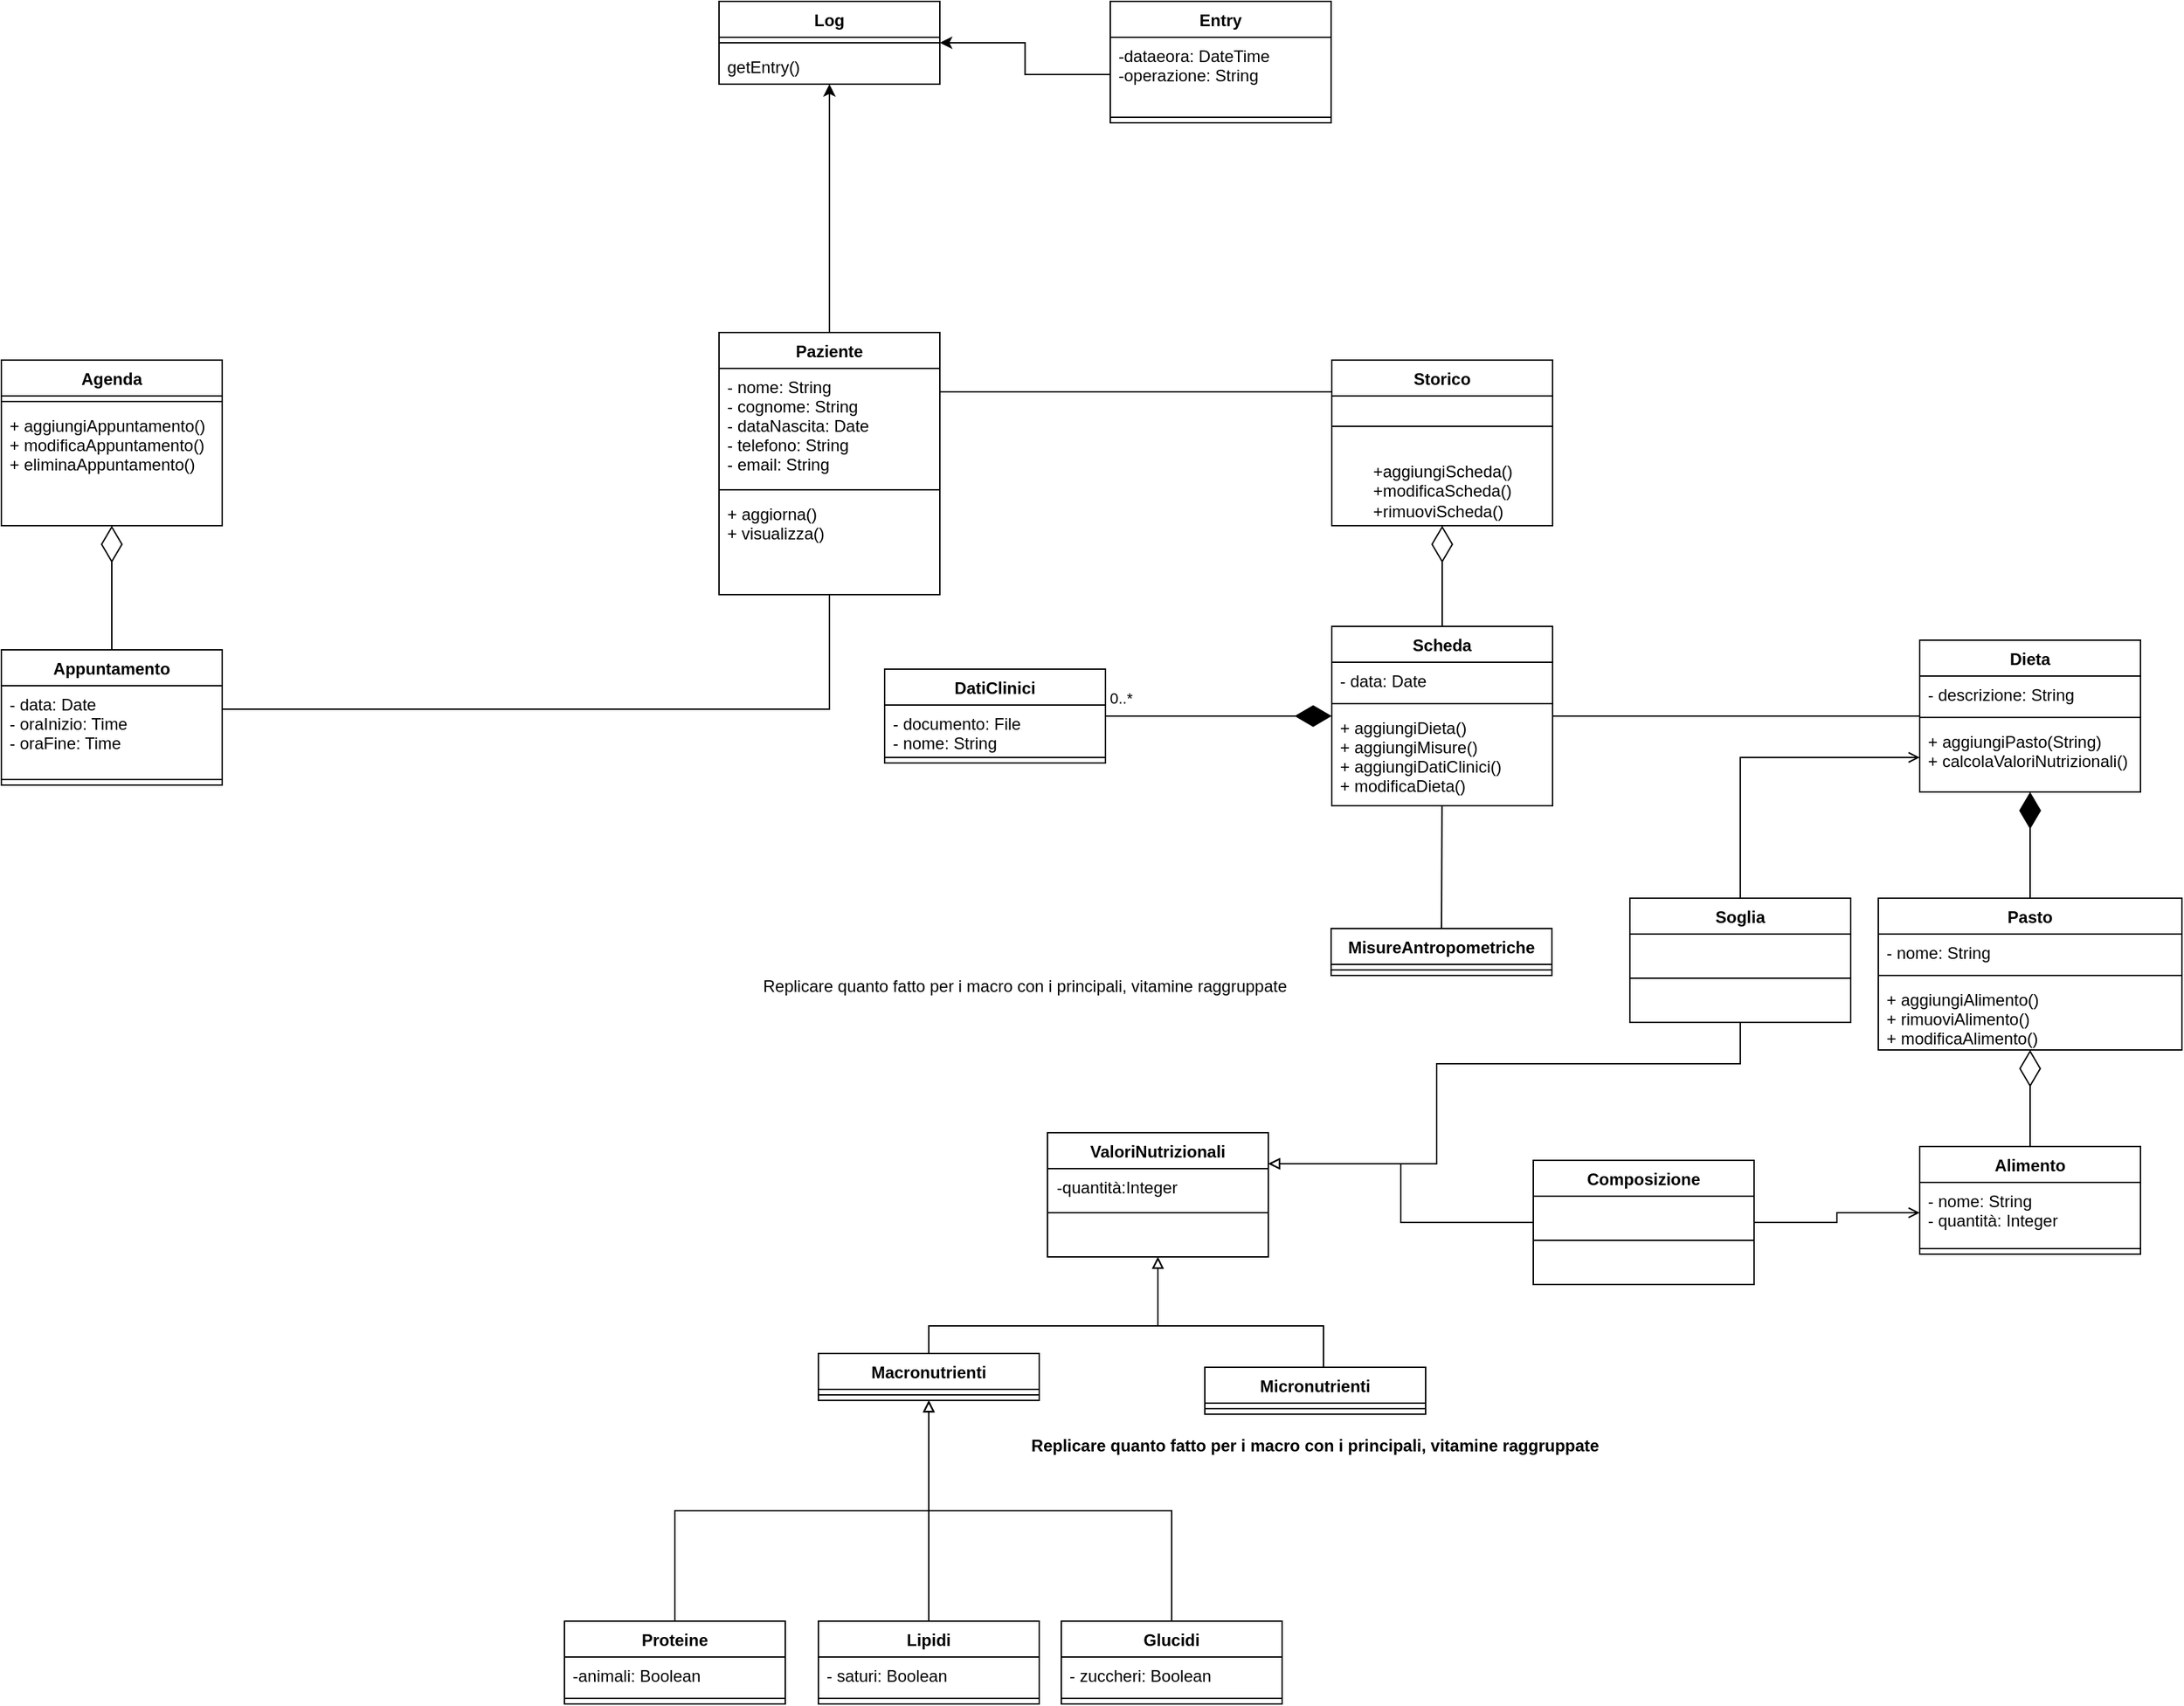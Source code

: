 <mxfile version="17.4.6" type="device"><diagram id="C5RBs43oDa-KdzZeNtuy" name="Page-1"><mxGraphModel dx="1920" dy="1745" grid="1" gridSize="10" guides="1" tooltips="1" connect="1" arrows="1" fold="1" page="1" pageScale="1" pageWidth="827" pageHeight="1169" math="0" shadow="0"><root><mxCell id="WIyWlLk6GJQsqaUBKTNV-0"/><mxCell id="WIyWlLk6GJQsqaUBKTNV-1" parent="WIyWlLk6GJQsqaUBKTNV-0"/><mxCell id="yv1mO-BzEaaIP_GfRlST-4" style="edgeStyle=orthogonalEdgeStyle;rounded=0;orthogonalLoop=1;jettySize=auto;html=1;" edge="1" parent="WIyWlLk6GJQsqaUBKTNV-1" source="BE8c_fC2BQglxzuWxXBo-0" target="yv1mO-BzEaaIP_GfRlST-0"><mxGeometry relative="1" as="geometry"/></mxCell><mxCell id="BE8c_fC2BQglxzuWxXBo-0" value="Paziente" style="swimlane;fontStyle=1;align=center;verticalAlign=top;childLayout=stackLayout;horizontal=1;startSize=26;horizontalStack=0;resizeParent=1;resizeParentMax=0;resizeLast=0;collapsible=1;marginBottom=0;" parent="WIyWlLk6GJQsqaUBKTNV-1" vertex="1"><mxGeometry x="-190" y="110" width="160" height="190" as="geometry"/></mxCell><mxCell id="BE8c_fC2BQglxzuWxXBo-1" value="- nome: String&#10;- cognome: String&#10;- dataNascita: Date&#10;- telefono: String&#10;- email: String&#10;&#10;" style="text;strokeColor=none;fillColor=none;align=left;verticalAlign=top;spacingLeft=4;spacingRight=4;overflow=hidden;rotatable=0;points=[[0,0.5],[1,0.5]];portConstraint=eastwest;" parent="BE8c_fC2BQglxzuWxXBo-0" vertex="1"><mxGeometry y="26" width="160" height="84" as="geometry"/></mxCell><mxCell id="BE8c_fC2BQglxzuWxXBo-2" value="" style="line;strokeWidth=1;fillColor=none;align=left;verticalAlign=middle;spacingTop=-1;spacingLeft=3;spacingRight=3;rotatable=0;labelPosition=right;points=[];portConstraint=eastwest;" parent="BE8c_fC2BQglxzuWxXBo-0" vertex="1"><mxGeometry y="110" width="160" height="8" as="geometry"/></mxCell><mxCell id="BE8c_fC2BQglxzuWxXBo-3" value="+ aggiorna()&#10;+ visualizza()" style="text;strokeColor=none;fillColor=none;align=left;verticalAlign=top;spacingLeft=4;spacingRight=4;overflow=hidden;rotatable=0;points=[[0,0.5],[1,0.5]];portConstraint=eastwest;" parent="BE8c_fC2BQglxzuWxXBo-0" vertex="1"><mxGeometry y="118" width="160" height="72" as="geometry"/></mxCell><mxCell id="BE8c_fC2BQglxzuWxXBo-4" value="Scheda" style="swimlane;fontStyle=1;align=center;verticalAlign=top;childLayout=stackLayout;horizontal=1;startSize=26;horizontalStack=0;resizeParent=1;resizeParentMax=0;resizeLast=0;collapsible=1;marginBottom=0;" parent="WIyWlLk6GJQsqaUBKTNV-1" vertex="1"><mxGeometry x="254" y="323" width="160" height="130" as="geometry"/></mxCell><mxCell id="BE8c_fC2BQglxzuWxXBo-5" value="- data: Date" style="text;strokeColor=none;fillColor=none;align=left;verticalAlign=top;spacingLeft=4;spacingRight=4;overflow=hidden;rotatable=0;points=[[0,0.5],[1,0.5]];portConstraint=eastwest;" parent="BE8c_fC2BQglxzuWxXBo-4" vertex="1"><mxGeometry y="26" width="160" height="26" as="geometry"/></mxCell><mxCell id="BE8c_fC2BQglxzuWxXBo-6" value="" style="line;strokeWidth=1;fillColor=none;align=left;verticalAlign=middle;spacingTop=-1;spacingLeft=3;spacingRight=3;rotatable=0;labelPosition=right;points=[];portConstraint=eastwest;" parent="BE8c_fC2BQglxzuWxXBo-4" vertex="1"><mxGeometry y="52" width="160" height="8" as="geometry"/></mxCell><mxCell id="BE8c_fC2BQglxzuWxXBo-7" value="+ aggiungiDieta()&#10;+ aggiungiMisure()&#10;+ aggiungiDatiClinici()&#10;+ modificaDieta()" style="text;strokeColor=none;fillColor=none;align=left;verticalAlign=top;spacingLeft=4;spacingRight=4;overflow=hidden;rotatable=0;points=[[0,0.5],[1,0.5]];portConstraint=eastwest;" parent="BE8c_fC2BQglxzuWxXBo-4" vertex="1"><mxGeometry y="60" width="160" height="70" as="geometry"/></mxCell><mxCell id="BE8c_fC2BQglxzuWxXBo-8" value="Storico" style="swimlane;fontStyle=1;align=center;verticalAlign=top;childLayout=stackLayout;horizontal=1;startSize=26;horizontalStack=0;resizeParent=1;resizeParentMax=0;resizeLast=0;collapsible=1;marginBottom=0;" parent="WIyWlLk6GJQsqaUBKTNV-1" vertex="1"><mxGeometry x="254" y="130" width="160" height="120" as="geometry"/></mxCell><mxCell id="BE8c_fC2BQglxzuWxXBo-10" value="" style="line;strokeWidth=1;fillColor=none;align=left;verticalAlign=middle;spacingTop=-1;spacingLeft=3;spacingRight=3;rotatable=0;labelPosition=right;points=[];portConstraint=eastwest;" parent="BE8c_fC2BQglxzuWxXBo-8" vertex="1"><mxGeometry y="26" width="160" height="44" as="geometry"/></mxCell><mxCell id="EH8K6oVugC_3UXrOHcNx-29" value="&lt;div style=&quot;text-align: left&quot;&gt;&lt;span&gt;+aggiungiScheda()&lt;/span&gt;&lt;/div&gt;&lt;div style=&quot;text-align: left&quot;&gt;&lt;span&gt;+modificaScheda()&lt;/span&gt;&lt;/div&gt;&lt;div style=&quot;text-align: left&quot;&gt;&lt;span&gt;+rimuoviScheda()&lt;/span&gt;&lt;/div&gt;" style="text;html=1;align=center;verticalAlign=middle;resizable=0;points=[];autosize=1;strokeColor=none;fillColor=none;" parent="BE8c_fC2BQglxzuWxXBo-8" vertex="1"><mxGeometry y="70" width="160" height="50" as="geometry"/></mxCell><mxCell id="BE8c_fC2BQglxzuWxXBo-12" value="Pasto" style="swimlane;fontStyle=1;align=center;verticalAlign=top;childLayout=stackLayout;horizontal=1;startSize=26;horizontalStack=0;resizeParent=1;resizeParentMax=0;resizeLast=0;collapsible=1;marginBottom=0;" parent="WIyWlLk6GJQsqaUBKTNV-1" vertex="1"><mxGeometry x="650" y="520" width="220" height="110" as="geometry"/></mxCell><mxCell id="BE8c_fC2BQglxzuWxXBo-13" value="- nome: String" style="text;strokeColor=none;fillColor=none;align=left;verticalAlign=top;spacingLeft=4;spacingRight=4;overflow=hidden;rotatable=0;points=[[0,0.5],[1,0.5]];portConstraint=eastwest;" parent="BE8c_fC2BQglxzuWxXBo-12" vertex="1"><mxGeometry y="26" width="220" height="26" as="geometry"/></mxCell><mxCell id="BE8c_fC2BQglxzuWxXBo-14" value="" style="line;strokeWidth=1;fillColor=none;align=left;verticalAlign=middle;spacingTop=-1;spacingLeft=3;spacingRight=3;rotatable=0;labelPosition=right;points=[];portConstraint=eastwest;" parent="BE8c_fC2BQglxzuWxXBo-12" vertex="1"><mxGeometry y="52" width="220" height="8" as="geometry"/></mxCell><mxCell id="BE8c_fC2BQglxzuWxXBo-15" value="+ aggiungiAlimento()&#10;+ rimuoviAlimento()&#10;+ modificaAlimento()&#10;" style="text;strokeColor=none;fillColor=none;align=left;verticalAlign=top;spacingLeft=4;spacingRight=4;overflow=hidden;rotatable=0;points=[[0,0.5],[1,0.5]];portConstraint=eastwest;" parent="BE8c_fC2BQglxzuWxXBo-12" vertex="1"><mxGeometry y="60" width="220" height="50" as="geometry"/></mxCell><mxCell id="BE8c_fC2BQglxzuWxXBo-16" value="Alimento" style="swimlane;fontStyle=1;align=center;verticalAlign=top;childLayout=stackLayout;horizontal=1;startSize=26;horizontalStack=0;resizeParent=1;resizeParentMax=0;resizeLast=0;collapsible=1;marginBottom=0;" parent="WIyWlLk6GJQsqaUBKTNV-1" vertex="1"><mxGeometry x="680" y="700" width="160" height="78" as="geometry"/></mxCell><mxCell id="BE8c_fC2BQglxzuWxXBo-17" value="- nome: String&#10;- quantità: Integer" style="text;strokeColor=none;fillColor=none;align=left;verticalAlign=top;spacingLeft=4;spacingRight=4;overflow=hidden;rotatable=0;points=[[0,0.5],[1,0.5]];portConstraint=eastwest;" parent="BE8c_fC2BQglxzuWxXBo-16" vertex="1"><mxGeometry y="26" width="160" height="44" as="geometry"/></mxCell><mxCell id="BE8c_fC2BQglxzuWxXBo-18" value="" style="line;strokeWidth=1;fillColor=none;align=left;verticalAlign=middle;spacingTop=-1;spacingLeft=3;spacingRight=3;rotatable=0;labelPosition=right;points=[];portConstraint=eastwest;" parent="BE8c_fC2BQglxzuWxXBo-16" vertex="1"><mxGeometry y="70" width="160" height="8" as="geometry"/></mxCell><mxCell id="BE8c_fC2BQglxzuWxXBo-20" value="ValoriNutrizionali" style="swimlane;fontStyle=1;align=center;verticalAlign=top;childLayout=stackLayout;horizontal=1;startSize=26;horizontalStack=0;resizeParent=1;resizeParentMax=0;resizeLast=0;collapsible=1;marginBottom=0;" parent="WIyWlLk6GJQsqaUBKTNV-1" vertex="1"><mxGeometry x="48" y="690" width="160" height="90" as="geometry"/></mxCell><mxCell id="BE8c_fC2BQglxzuWxXBo-22" value="" style="line;strokeWidth=1;fillColor=none;align=left;verticalAlign=middle;spacingTop=-1;spacingLeft=3;spacingRight=3;rotatable=0;labelPosition=right;points=[];portConstraint=eastwest;" parent="BE8c_fC2BQglxzuWxXBo-20" vertex="1"><mxGeometry y="26" width="160" height="64" as="geometry"/></mxCell><mxCell id="BE8c_fC2BQglxzuWxXBo-69" style="edgeStyle=orthogonalEdgeStyle;rounded=0;orthogonalLoop=1;jettySize=auto;html=1;exitX=0.5;exitY=0;exitDx=0;exitDy=0;endArrow=block;endFill=0;" parent="WIyWlLk6GJQsqaUBKTNV-1" source="BE8c_fC2BQglxzuWxXBo-24" target="BE8c_fC2BQglxzuWxXBo-20" edge="1"><mxGeometry relative="1" as="geometry"><Array as="points"><mxPoint x="-38" y="830"/><mxPoint x="128" y="830"/></Array></mxGeometry></mxCell><mxCell id="BE8c_fC2BQglxzuWxXBo-24" value="Macronutrienti" style="swimlane;fontStyle=1;align=center;verticalAlign=top;childLayout=stackLayout;horizontal=1;startSize=26;horizontalStack=0;resizeParent=1;resizeParentMax=0;resizeLast=0;collapsible=1;marginBottom=0;" parent="WIyWlLk6GJQsqaUBKTNV-1" vertex="1"><mxGeometry x="-118" y="850" width="160" height="34" as="geometry"/></mxCell><mxCell id="BE8c_fC2BQglxzuWxXBo-26" value="" style="line;strokeWidth=1;fillColor=none;align=left;verticalAlign=middle;spacingTop=-1;spacingLeft=3;spacingRight=3;rotatable=0;labelPosition=right;points=[];portConstraint=eastwest;" parent="BE8c_fC2BQglxzuWxXBo-24" vertex="1"><mxGeometry y="26" width="160" height="8" as="geometry"/></mxCell><mxCell id="BE8c_fC2BQglxzuWxXBo-70" style="edgeStyle=orthogonalEdgeStyle;rounded=0;orthogonalLoop=1;jettySize=auto;html=1;exitX=0.5;exitY=0;exitDx=0;exitDy=0;endArrow=block;endFill=0;" parent="WIyWlLk6GJQsqaUBKTNV-1" source="BE8c_fC2BQglxzuWxXBo-28" target="BE8c_fC2BQglxzuWxXBo-20" edge="1"><mxGeometry relative="1" as="geometry"><Array as="points"><mxPoint x="248" y="860"/><mxPoint x="248" y="830"/><mxPoint x="128" y="830"/></Array></mxGeometry></mxCell><mxCell id="BE8c_fC2BQglxzuWxXBo-28" value="Micronutrienti" style="swimlane;fontStyle=1;align=center;verticalAlign=top;childLayout=stackLayout;horizontal=1;startSize=26;horizontalStack=0;resizeParent=1;resizeParentMax=0;resizeLast=0;collapsible=1;marginBottom=0;" parent="WIyWlLk6GJQsqaUBKTNV-1" vertex="1"><mxGeometry x="162" y="860" width="160" height="34" as="geometry"/></mxCell><mxCell id="BE8c_fC2BQglxzuWxXBo-30" value="" style="line;strokeWidth=1;fillColor=none;align=left;verticalAlign=middle;spacingTop=-1;spacingLeft=3;spacingRight=3;rotatable=0;labelPosition=right;points=[];portConstraint=eastwest;" parent="BE8c_fC2BQglxzuWxXBo-28" vertex="1"><mxGeometry y="26" width="160" height="8" as="geometry"/></mxCell><mxCell id="BE8c_fC2BQglxzuWxXBo-68" style="edgeStyle=orthogonalEdgeStyle;rounded=0;orthogonalLoop=1;jettySize=auto;html=1;exitX=0.5;exitY=0;exitDx=0;exitDy=0;endArrow=block;endFill=0;" parent="WIyWlLk6GJQsqaUBKTNV-1" source="BE8c_fC2BQglxzuWxXBo-32" target="BE8c_fC2BQglxzuWxXBo-24" edge="1"><mxGeometry relative="1" as="geometry"/></mxCell><mxCell id="BE8c_fC2BQglxzuWxXBo-32" value="Glucidi" style="swimlane;fontStyle=1;align=center;verticalAlign=top;childLayout=stackLayout;horizontal=1;startSize=26;horizontalStack=0;resizeParent=1;resizeParentMax=0;resizeLast=0;collapsible=1;marginBottom=0;" parent="WIyWlLk6GJQsqaUBKTNV-1" vertex="1"><mxGeometry x="58" y="1044" width="160" height="60" as="geometry"/></mxCell><mxCell id="BE8c_fC2BQglxzuWxXBo-33" value="- zuccheri: Boolean" style="text;strokeColor=none;fillColor=none;align=left;verticalAlign=top;spacingLeft=4;spacingRight=4;overflow=hidden;rotatable=0;points=[[0,0.5],[1,0.5]];portConstraint=eastwest;" parent="BE8c_fC2BQglxzuWxXBo-32" vertex="1"><mxGeometry y="26" width="160" height="26" as="geometry"/></mxCell><mxCell id="BE8c_fC2BQglxzuWxXBo-34" value="" style="line;strokeWidth=1;fillColor=none;align=left;verticalAlign=middle;spacingTop=-1;spacingLeft=3;spacingRight=3;rotatable=0;labelPosition=right;points=[];portConstraint=eastwest;" parent="BE8c_fC2BQglxzuWxXBo-32" vertex="1"><mxGeometry y="52" width="160" height="8" as="geometry"/></mxCell><mxCell id="BE8c_fC2BQglxzuWxXBo-67" style="edgeStyle=orthogonalEdgeStyle;rounded=0;orthogonalLoop=1;jettySize=auto;html=1;endArrow=block;endFill=0;" parent="WIyWlLk6GJQsqaUBKTNV-1" source="BE8c_fC2BQglxzuWxXBo-36" target="BE8c_fC2BQglxzuWxXBo-24" edge="1"><mxGeometry relative="1" as="geometry"/></mxCell><mxCell id="BE8c_fC2BQglxzuWxXBo-36" value="Lipidi" style="swimlane;fontStyle=1;align=center;verticalAlign=top;childLayout=stackLayout;horizontal=1;startSize=26;horizontalStack=0;resizeParent=1;resizeParentMax=0;resizeLast=0;collapsible=1;marginBottom=0;" parent="WIyWlLk6GJQsqaUBKTNV-1" vertex="1"><mxGeometry x="-118" y="1044" width="160" height="60" as="geometry"/></mxCell><mxCell id="BE8c_fC2BQglxzuWxXBo-37" value="- saturi: Boolean" style="text;strokeColor=none;fillColor=none;align=left;verticalAlign=top;spacingLeft=4;spacingRight=4;overflow=hidden;rotatable=0;points=[[0,0.5],[1,0.5]];portConstraint=eastwest;" parent="BE8c_fC2BQglxzuWxXBo-36" vertex="1"><mxGeometry y="26" width="160" height="26" as="geometry"/></mxCell><mxCell id="BE8c_fC2BQglxzuWxXBo-38" value="" style="line;strokeWidth=1;fillColor=none;align=left;verticalAlign=middle;spacingTop=-1;spacingLeft=3;spacingRight=3;rotatable=0;labelPosition=right;points=[];portConstraint=eastwest;" parent="BE8c_fC2BQglxzuWxXBo-36" vertex="1"><mxGeometry y="52" width="160" height="8" as="geometry"/></mxCell><mxCell id="BE8c_fC2BQglxzuWxXBo-40" value="Proteine" style="swimlane;fontStyle=1;align=center;verticalAlign=top;childLayout=stackLayout;horizontal=1;startSize=26;horizontalStack=0;resizeParent=1;resizeParentMax=0;resizeLast=0;collapsible=1;marginBottom=0;" parent="WIyWlLk6GJQsqaUBKTNV-1" vertex="1"><mxGeometry x="-302" y="1044" width="160" height="60" as="geometry"/></mxCell><mxCell id="BE8c_fC2BQglxzuWxXBo-41" value="-animali: Boolean" style="text;strokeColor=none;fillColor=none;align=left;verticalAlign=top;spacingLeft=4;spacingRight=4;overflow=hidden;rotatable=0;points=[[0,0.5],[1,0.5]];portConstraint=eastwest;" parent="BE8c_fC2BQglxzuWxXBo-40" vertex="1"><mxGeometry y="26" width="160" height="26" as="geometry"/></mxCell><mxCell id="BE8c_fC2BQglxzuWxXBo-42" value="" style="line;strokeWidth=1;fillColor=none;align=left;verticalAlign=middle;spacingTop=-1;spacingLeft=3;spacingRight=3;rotatable=0;labelPosition=right;points=[];portConstraint=eastwest;" parent="BE8c_fC2BQglxzuWxXBo-40" vertex="1"><mxGeometry y="52" width="160" height="8" as="geometry"/></mxCell><mxCell id="BE8c_fC2BQglxzuWxXBo-44" value="MisureAntropometriche" style="swimlane;fontStyle=1;align=center;verticalAlign=top;childLayout=stackLayout;horizontal=1;startSize=26;horizontalStack=0;resizeParent=1;resizeParentMax=0;resizeLast=0;collapsible=1;marginBottom=0;" parent="WIyWlLk6GJQsqaUBKTNV-1" vertex="1"><mxGeometry x="253.5" y="542" width="160" height="34" as="geometry"/></mxCell><mxCell id="BE8c_fC2BQglxzuWxXBo-46" value="" style="line;strokeWidth=1;fillColor=none;align=left;verticalAlign=middle;spacingTop=-1;spacingLeft=3;spacingRight=3;rotatable=0;labelPosition=right;points=[];portConstraint=eastwest;" parent="BE8c_fC2BQglxzuWxXBo-44" vertex="1"><mxGeometry y="26" width="160" height="8" as="geometry"/></mxCell><mxCell id="BE8c_fC2BQglxzuWxXBo-48" value="Agenda" style="swimlane;fontStyle=1;align=center;verticalAlign=top;childLayout=stackLayout;horizontal=1;startSize=26;horizontalStack=0;resizeParent=1;resizeParentMax=0;resizeLast=0;collapsible=1;marginBottom=0;" parent="WIyWlLk6GJQsqaUBKTNV-1" vertex="1"><mxGeometry x="-710" y="130" width="160" height="120" as="geometry"/></mxCell><mxCell id="BE8c_fC2BQglxzuWxXBo-50" value="" style="line;strokeWidth=1;fillColor=none;align=left;verticalAlign=middle;spacingTop=-1;spacingLeft=3;spacingRight=3;rotatable=0;labelPosition=right;points=[];portConstraint=eastwest;" parent="BE8c_fC2BQglxzuWxXBo-48" vertex="1"><mxGeometry y="26" width="160" height="8" as="geometry"/></mxCell><mxCell id="BE8c_fC2BQglxzuWxXBo-51" value="+ aggiungiAppuntamento()&#10;+ modificaAppuntamento()&#10;+ eliminaAppuntamento()" style="text;strokeColor=none;fillColor=none;align=left;verticalAlign=top;spacingLeft=4;spacingRight=4;overflow=hidden;rotatable=0;points=[[0,0.5],[1,0.5]];portConstraint=eastwest;" parent="BE8c_fC2BQglxzuWxXBo-48" vertex="1"><mxGeometry y="34" width="160" height="86" as="geometry"/></mxCell><mxCell id="BE8c_fC2BQglxzuWxXBo-52" value="Appuntamento" style="swimlane;fontStyle=1;align=center;verticalAlign=top;childLayout=stackLayout;horizontal=1;startSize=26;horizontalStack=0;resizeParent=1;resizeParentMax=0;resizeLast=0;collapsible=1;marginBottom=0;" parent="WIyWlLk6GJQsqaUBKTNV-1" vertex="1"><mxGeometry x="-710" y="340" width="160" height="98" as="geometry"/></mxCell><mxCell id="BE8c_fC2BQglxzuWxXBo-53" value="- data: Date&#10;- oraInizio: Time&#10;- oraFine: Time&#10;" style="text;strokeColor=none;fillColor=none;align=left;verticalAlign=top;spacingLeft=4;spacingRight=4;overflow=hidden;rotatable=0;points=[[0,0.5],[1,0.5]];portConstraint=eastwest;" parent="BE8c_fC2BQglxzuWxXBo-52" vertex="1"><mxGeometry y="26" width="160" height="64" as="geometry"/></mxCell><mxCell id="BE8c_fC2BQglxzuWxXBo-54" value="" style="line;strokeWidth=1;fillColor=none;align=left;verticalAlign=middle;spacingTop=-1;spacingLeft=3;spacingRight=3;rotatable=0;labelPosition=right;points=[];portConstraint=eastwest;" parent="BE8c_fC2BQglxzuWxXBo-52" vertex="1"><mxGeometry y="90" width="160" height="8" as="geometry"/></mxCell><mxCell id="BE8c_fC2BQglxzuWxXBo-56" value="Dieta" style="swimlane;fontStyle=1;align=center;verticalAlign=top;childLayout=stackLayout;horizontal=1;startSize=26;horizontalStack=0;resizeParent=1;resizeParentMax=0;resizeLast=0;collapsible=1;marginBottom=0;" parent="WIyWlLk6GJQsqaUBKTNV-1" vertex="1"><mxGeometry x="680" y="333" width="160" height="110" as="geometry"/></mxCell><mxCell id="BE8c_fC2BQglxzuWxXBo-57" value="- descrizione: String" style="text;strokeColor=none;fillColor=none;align=left;verticalAlign=top;spacingLeft=4;spacingRight=4;overflow=hidden;rotatable=0;points=[[0,0.5],[1,0.5]];portConstraint=eastwest;" parent="BE8c_fC2BQglxzuWxXBo-56" vertex="1"><mxGeometry y="26" width="160" height="26" as="geometry"/></mxCell><mxCell id="BE8c_fC2BQglxzuWxXBo-58" value="" style="line;strokeWidth=1;fillColor=none;align=left;verticalAlign=middle;spacingTop=-1;spacingLeft=3;spacingRight=3;rotatable=0;labelPosition=right;points=[];portConstraint=eastwest;" parent="BE8c_fC2BQglxzuWxXBo-56" vertex="1"><mxGeometry y="52" width="160" height="8" as="geometry"/></mxCell><mxCell id="BE8c_fC2BQglxzuWxXBo-59" value="+ aggiungiPasto(String)&#10;+ calcolaValoriNutrizionali()" style="text;strokeColor=none;fillColor=none;align=left;verticalAlign=top;spacingLeft=4;spacingRight=4;overflow=hidden;rotatable=0;points=[[0,0.5],[1,0.5]];portConstraint=eastwest;" parent="BE8c_fC2BQglxzuWxXBo-56" vertex="1"><mxGeometry y="60" width="160" height="50" as="geometry"/></mxCell><mxCell id="BE8c_fC2BQglxzuWxXBo-60" value="DatiClinici" style="swimlane;fontStyle=1;align=center;verticalAlign=top;childLayout=stackLayout;horizontal=1;startSize=26;horizontalStack=0;resizeParent=1;resizeParentMax=0;resizeLast=0;collapsible=1;marginBottom=0;" parent="WIyWlLk6GJQsqaUBKTNV-1" vertex="1"><mxGeometry x="-70" y="354" width="160" height="68" as="geometry"/></mxCell><mxCell id="BE8c_fC2BQglxzuWxXBo-61" value="- documento: File&#10;- nome: String" style="text;strokeColor=none;fillColor=none;align=left;verticalAlign=top;spacingLeft=4;spacingRight=4;overflow=hidden;rotatable=0;points=[[0,0.5],[1,0.5]];portConstraint=eastwest;" parent="BE8c_fC2BQglxzuWxXBo-60" vertex="1"><mxGeometry y="26" width="160" height="34" as="geometry"/></mxCell><mxCell id="BE8c_fC2BQglxzuWxXBo-62" value="" style="line;strokeWidth=1;fillColor=none;align=left;verticalAlign=middle;spacingTop=-1;spacingLeft=3;spacingRight=3;rotatable=0;labelPosition=right;points=[];portConstraint=eastwest;" parent="BE8c_fC2BQglxzuWxXBo-60" vertex="1"><mxGeometry y="60" width="160" height="8" as="geometry"/></mxCell><mxCell id="BE8c_fC2BQglxzuWxXBo-64" value="" style="endArrow=block;endFill=0;html=1;edgeStyle=orthogonalEdgeStyle;align=left;verticalAlign=top;rounded=0;exitX=0.5;exitY=0;exitDx=0;exitDy=0;" parent="WIyWlLk6GJQsqaUBKTNV-1" source="BE8c_fC2BQglxzuWxXBo-40" target="BE8c_fC2BQglxzuWxXBo-24" edge="1"><mxGeometry x="-1" relative="1" as="geometry"><mxPoint x="148" y="880" as="sourcePoint"/><mxPoint x="308" y="880" as="targetPoint"/></mxGeometry></mxCell><mxCell id="BE8c_fC2BQglxzuWxXBo-71" value="Replicare quanto fatto per i macro con i principali, vitamine raggruppate&#10;" style="text;align=center;fontStyle=1;verticalAlign=middle;spacingLeft=3;spacingRight=3;strokeColor=none;rotatable=0;points=[[0,0.5],[1,0.5]];portConstraint=eastwest;" parent="WIyWlLk6GJQsqaUBKTNV-1" vertex="1"><mxGeometry x="202" y="910" width="80" height="26" as="geometry"/></mxCell><mxCell id="BE8c_fC2BQglxzuWxXBo-73" value="" style="endArrow=diamondThin;endFill=0;endSize=24;html=1;rounded=0;exitX=0.5;exitY=0;exitDx=0;exitDy=0;" parent="WIyWlLk6GJQsqaUBKTNV-1" source="BE8c_fC2BQglxzuWxXBo-16" target="BE8c_fC2BQglxzuWxXBo-12" edge="1"><mxGeometry width="160" relative="1" as="geometry"><mxPoint x="330" y="730" as="sourcePoint"/><mxPoint x="490" y="730" as="targetPoint"/></mxGeometry></mxCell><mxCell id="BE8c_fC2BQglxzuWxXBo-74" value="" style="endArrow=diamondThin;endFill=1;endSize=24;html=1;rounded=0;" parent="WIyWlLk6GJQsqaUBKTNV-1" source="BE8c_fC2BQglxzuWxXBo-12" target="BE8c_fC2BQglxzuWxXBo-56" edge="1"><mxGeometry width="160" relative="1" as="geometry"><mxPoint x="330" y="570" as="sourcePoint"/><mxPoint x="490" y="570" as="targetPoint"/></mxGeometry></mxCell><mxCell id="BE8c_fC2BQglxzuWxXBo-75" value="" style="endArrow=diamondThin;endFill=0;endSize=24;html=1;rounded=0;" parent="WIyWlLk6GJQsqaUBKTNV-1" source="BE8c_fC2BQglxzuWxXBo-4" target="BE8c_fC2BQglxzuWxXBo-8" edge="1"><mxGeometry width="160" relative="1" as="geometry"><mxPoint x="230" y="600" as="sourcePoint"/><mxPoint x="390" y="600" as="targetPoint"/></mxGeometry></mxCell><mxCell id="BE8c_fC2BQglxzuWxXBo-76" value="" style="endArrow=none;endFill=0;endSize=24;html=1;rounded=0;" parent="WIyWlLk6GJQsqaUBKTNV-1" source="BE8c_fC2BQglxzuWxXBo-56" target="BE8c_fC2BQglxzuWxXBo-4" edge="1"><mxGeometry width="160" relative="1" as="geometry"><mxPoint x="80" y="470" as="sourcePoint"/><mxPoint x="240" y="470" as="targetPoint"/></mxGeometry></mxCell><mxCell id="BE8c_fC2BQglxzuWxXBo-77" value="" style="endArrow=none;endFill=0;endSize=24;html=1;rounded=0;exitX=0.5;exitY=0;exitDx=0;exitDy=0;" parent="WIyWlLk6GJQsqaUBKTNV-1" source="BE8c_fC2BQglxzuWxXBo-44" target="BE8c_fC2BQglxzuWxXBo-7" edge="1"><mxGeometry width="160" relative="1" as="geometry"><mxPoint x="80" y="530" as="sourcePoint"/><mxPoint x="240" y="530" as="targetPoint"/></mxGeometry></mxCell><mxCell id="BE8c_fC2BQglxzuWxXBo-78" value="0..*" style="endArrow=diamondThin;endFill=1;endSize=24;html=1;rounded=0;" parent="WIyWlLk6GJQsqaUBKTNV-1" source="BE8c_fC2BQglxzuWxXBo-60" target="BE8c_fC2BQglxzuWxXBo-4" edge="1"><mxGeometry x="-0.87" y="13" width="160" relative="1" as="geometry"><mxPoint x="80" y="530" as="sourcePoint"/><mxPoint x="240" y="530" as="targetPoint"/><mxPoint as="offset"/></mxGeometry></mxCell><mxCell id="BE8c_fC2BQglxzuWxXBo-80" value="Replicare quanto fatto per i macro con i principali, vitamine raggruppate&lt;div style=&quot;padding: 0px ; margin: 0px&quot;&gt;&lt;br style=&quot;padding: 0px; margin: 0px; color: rgb(0, 0, 0); font-family: helvetica; font-size: 12px; font-style: normal; font-weight: 700; letter-spacing: normal; text-align: center; text-indent: 0px; text-transform: none; word-spacing: 0px; background-color: rgb(248, 249, 250);&quot;&gt;&#10;&#10;&lt;/div&gt;" style="text;whiteSpace=wrap;html=1;" parent="WIyWlLk6GJQsqaUBKTNV-1" vertex="1"><mxGeometry x="-160" y="570" width="400" height="30" as="geometry"/></mxCell><mxCell id="BE8c_fC2BQglxzuWxXBo-81" value="" style="endArrow=none;html=1;edgeStyle=orthogonalEdgeStyle;rounded=0;" parent="WIyWlLk6GJQsqaUBKTNV-1" source="BE8c_fC2BQglxzuWxXBo-0" target="BE8c_fC2BQglxzuWxXBo-8" edge="1"><mxGeometry relative="1" as="geometry"><mxPoint x="80" y="470" as="sourcePoint"/><mxPoint x="240" y="470" as="targetPoint"/><Array as="points"><mxPoint x="110" y="153"/><mxPoint x="110" y="153"/></Array></mxGeometry></mxCell><mxCell id="BE8c_fC2BQglxzuWxXBo-84" value="" style="endArrow=diamondThin;endFill=0;endSize=24;html=1;rounded=0;" parent="WIyWlLk6GJQsqaUBKTNV-1" source="BE8c_fC2BQglxzuWxXBo-52" target="BE8c_fC2BQglxzuWxXBo-51" edge="1"><mxGeometry width="160" relative="1" as="geometry"><mxPoint x="343.5" y="360" as="sourcePoint"/><mxPoint x="343.5" y="206.0" as="targetPoint"/></mxGeometry></mxCell><mxCell id="BE8c_fC2BQglxzuWxXBo-85" value="" style="endArrow=none;html=1;edgeStyle=orthogonalEdgeStyle;rounded=0;" parent="WIyWlLk6GJQsqaUBKTNV-1" source="BE8c_fC2BQglxzuWxXBo-52" target="BE8c_fC2BQglxzuWxXBo-0" edge="1"><mxGeometry relative="1" as="geometry"><mxPoint x="-20" y="163.0" as="sourcePoint"/><mxPoint x="263.5" y="163.0" as="targetPoint"/><Array as="points"><mxPoint x="-110" y="383"/></Array></mxGeometry></mxCell><mxCell id="BE8c_fC2BQglxzuWxXBo-87" value="-quantità:Integer" style="text;html=1;align=center;verticalAlign=middle;resizable=0;points=[];autosize=1;strokeColor=none;fillColor=none;" parent="WIyWlLk6GJQsqaUBKTNV-1" vertex="1"><mxGeometry x="48" y="720" width="100" height="20" as="geometry"/></mxCell><mxCell id="yv1mO-BzEaaIP_GfRlST-0" value="Log" style="swimlane;fontStyle=1;align=center;verticalAlign=top;childLayout=stackLayout;horizontal=1;startSize=26;horizontalStack=0;resizeParent=1;resizeParentMax=0;resizeLast=0;collapsible=1;marginBottom=0;" vertex="1" parent="WIyWlLk6GJQsqaUBKTNV-1"><mxGeometry x="-190" y="-130" width="160" height="60" as="geometry"/></mxCell><mxCell id="yv1mO-BzEaaIP_GfRlST-2" value="" style="line;strokeWidth=1;fillColor=none;align=left;verticalAlign=middle;spacingTop=-1;spacingLeft=3;spacingRight=3;rotatable=0;labelPosition=right;points=[];portConstraint=eastwest;" vertex="1" parent="yv1mO-BzEaaIP_GfRlST-0"><mxGeometry y="26" width="160" height="8" as="geometry"/></mxCell><mxCell id="yv1mO-BzEaaIP_GfRlST-3" value="getEntry()" style="text;strokeColor=none;fillColor=none;align=left;verticalAlign=top;spacingLeft=4;spacingRight=4;overflow=hidden;rotatable=0;points=[[0,0.5],[1,0.5]];portConstraint=eastwest;" vertex="1" parent="yv1mO-BzEaaIP_GfRlST-0"><mxGeometry y="34" width="160" height="26" as="geometry"/></mxCell><mxCell id="yv1mO-BzEaaIP_GfRlST-5" value="Entry" style="swimlane;fontStyle=1;align=center;verticalAlign=top;childLayout=stackLayout;horizontal=1;startSize=26;horizontalStack=0;resizeParent=1;resizeParentMax=0;resizeLast=0;collapsible=1;marginBottom=0;" vertex="1" parent="WIyWlLk6GJQsqaUBKTNV-1"><mxGeometry x="93.5" y="-130" width="160" height="88" as="geometry"/></mxCell><mxCell id="yv1mO-BzEaaIP_GfRlST-6" value="-dataeora: DateTime&#10;-operazione: String" style="text;strokeColor=none;fillColor=none;align=left;verticalAlign=top;spacingLeft=4;spacingRight=4;overflow=hidden;rotatable=0;points=[[0,0.5],[1,0.5]];portConstraint=eastwest;" vertex="1" parent="yv1mO-BzEaaIP_GfRlST-5"><mxGeometry y="26" width="160" height="54" as="geometry"/></mxCell><mxCell id="yv1mO-BzEaaIP_GfRlST-7" value="" style="line;strokeWidth=1;fillColor=none;align=left;verticalAlign=middle;spacingTop=-1;spacingLeft=3;spacingRight=3;rotatable=0;labelPosition=right;points=[];portConstraint=eastwest;" vertex="1" parent="yv1mO-BzEaaIP_GfRlST-5"><mxGeometry y="80" width="160" height="8" as="geometry"/></mxCell><mxCell id="yv1mO-BzEaaIP_GfRlST-9" style="edgeStyle=orthogonalEdgeStyle;rounded=0;orthogonalLoop=1;jettySize=auto;html=1;" edge="1" parent="WIyWlLk6GJQsqaUBKTNV-1" source="yv1mO-BzEaaIP_GfRlST-6" target="yv1mO-BzEaaIP_GfRlST-0"><mxGeometry relative="1" as="geometry"/></mxCell><mxCell id="yv1mO-BzEaaIP_GfRlST-15" style="edgeStyle=orthogonalEdgeStyle;rounded=0;orthogonalLoop=1;jettySize=auto;html=1;entryX=1;entryY=0.25;entryDx=0;entryDy=0;endArrow=block;endFill=0;" edge="1" parent="WIyWlLk6GJQsqaUBKTNV-1" source="yv1mO-BzEaaIP_GfRlST-11" target="BE8c_fC2BQglxzuWxXBo-20"><mxGeometry relative="1" as="geometry"/></mxCell><mxCell id="yv1mO-BzEaaIP_GfRlST-18" style="edgeStyle=orthogonalEdgeStyle;rounded=0;orthogonalLoop=1;jettySize=auto;html=1;endArrow=open;endFill=0;" edge="1" parent="WIyWlLk6GJQsqaUBKTNV-1" source="yv1mO-BzEaaIP_GfRlST-11" target="BE8c_fC2BQglxzuWxXBo-17"><mxGeometry relative="1" as="geometry"/></mxCell><mxCell id="yv1mO-BzEaaIP_GfRlST-11" value="Composizione" style="swimlane;fontStyle=1;align=center;verticalAlign=top;childLayout=stackLayout;horizontal=1;startSize=26;horizontalStack=0;resizeParent=1;resizeParentMax=0;resizeLast=0;collapsible=1;marginBottom=0;" vertex="1" parent="WIyWlLk6GJQsqaUBKTNV-1"><mxGeometry x="400" y="710" width="160" height="90" as="geometry"/></mxCell><mxCell id="yv1mO-BzEaaIP_GfRlST-12" value="" style="line;strokeWidth=1;fillColor=none;align=left;verticalAlign=middle;spacingTop=-1;spacingLeft=3;spacingRight=3;rotatable=0;labelPosition=right;points=[];portConstraint=eastwest;" vertex="1" parent="yv1mO-BzEaaIP_GfRlST-11"><mxGeometry y="26" width="160" height="64" as="geometry"/></mxCell><mxCell id="yv1mO-BzEaaIP_GfRlST-16" style="edgeStyle=orthogonalEdgeStyle;rounded=0;orthogonalLoop=1;jettySize=auto;html=1;entryX=1;entryY=0.25;entryDx=0;entryDy=0;endArrow=block;endFill=0;" edge="1" parent="WIyWlLk6GJQsqaUBKTNV-1" source="yv1mO-BzEaaIP_GfRlST-13" target="BE8c_fC2BQglxzuWxXBo-20"><mxGeometry relative="1" as="geometry"><Array as="points"><mxPoint x="550" y="640"/><mxPoint x="330" y="640"/><mxPoint x="330" y="713"/></Array></mxGeometry></mxCell><mxCell id="yv1mO-BzEaaIP_GfRlST-17" style="edgeStyle=orthogonalEdgeStyle;rounded=0;orthogonalLoop=1;jettySize=auto;html=1;endArrow=open;endFill=0;" edge="1" parent="WIyWlLk6GJQsqaUBKTNV-1" source="yv1mO-BzEaaIP_GfRlST-13" target="BE8c_fC2BQglxzuWxXBo-59"><mxGeometry relative="1" as="geometry"/></mxCell><mxCell id="yv1mO-BzEaaIP_GfRlST-13" value="Soglia" style="swimlane;fontStyle=1;align=center;verticalAlign=top;childLayout=stackLayout;horizontal=1;startSize=26;horizontalStack=0;resizeParent=1;resizeParentMax=0;resizeLast=0;collapsible=1;marginBottom=0;" vertex="1" parent="WIyWlLk6GJQsqaUBKTNV-1"><mxGeometry x="470" y="520" width="160" height="90" as="geometry"/></mxCell><mxCell id="yv1mO-BzEaaIP_GfRlST-14" value="" style="line;strokeWidth=1;fillColor=none;align=left;verticalAlign=middle;spacingTop=-1;spacingLeft=3;spacingRight=3;rotatable=0;labelPosition=right;points=[];portConstraint=eastwest;" vertex="1" parent="yv1mO-BzEaaIP_GfRlST-13"><mxGeometry y="26" width="160" height="64" as="geometry"/></mxCell></root></mxGraphModel></diagram></mxfile>